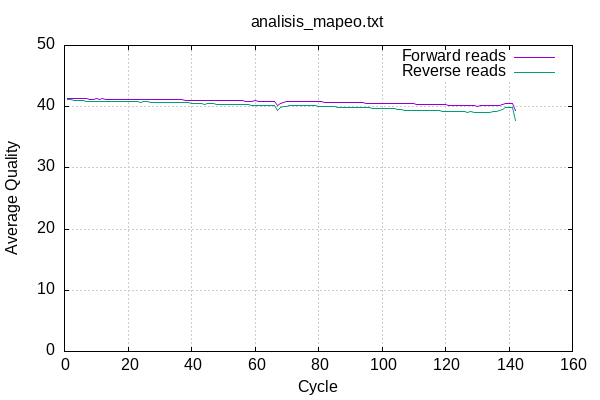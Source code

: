 
            set terminal png size 600,400 truecolor
            set output "./5.Analisis_mapeo/informe_mapeo-quals.png"
            set grid xtics ytics y2tics back lc rgb "#cccccc"
            set ylabel "Average Quality"
            set xlabel "Cycle"
            set yrange [0:50]
            set title "analisis_mapeo.txt" noenhanced
            plot '-' using 1:2 with lines title 'Forward reads' , '-' using 1:2 with lines title 'Reverse reads'
        1	41.39
2	41.38
3	41.38
4	41.35
5	41.30
6	41.29
7	41.29
8	41.23
9	41.25
10	41.26
11	41.23
12	41.26
13	41.23
14	41.23
15	41.21
16	41.21
17	41.22
18	41.23
19	41.19
20	41.18
21	41.16
22	41.16
23	41.15
24	41.16
25	41.16
26	41.16
27	41.16
28	41.15
29	41.13
30	41.12
31	41.15
32	41.12
33	41.11
34	41.11
35	41.10
36	41.13
37	41.11
38	41.08
39	41.08
40	41.07
41	41.06
42	41.07
43	41.06
44	41.04
45	41.02
46	41.02
47	41.02
48	41.01
49	40.96
50	40.95
51	40.95
52	40.95
53	40.94
54	40.97
55	40.96
56	40.95
57	40.90
58	40.91
59	40.92
60	40.94
61	40.93
62	40.92
63	40.91
64	40.89
65	40.88
66	40.86
67	40.25
68	40.57
69	40.73
70	40.80
71	40.82
72	40.84
73	40.83
74	40.85
75	40.86
76	40.84
77	40.81
78	40.81
79	40.80
80	40.77
81	40.77
82	40.75
83	40.76
84	40.75
85	40.73
86	40.70
87	40.68
88	40.70
89	40.70
90	40.69
91	40.68
92	40.67
93	40.66
94	40.62
95	40.60
96	40.60
97	40.57
98	40.55
99	40.56
100	40.55
101	40.54
102	40.51
103	40.55
104	40.53
105	40.52
106	40.46
107	40.49
108	40.50
109	40.47
110	40.45
111	40.40
112	40.43
113	40.39
114	40.42
115	40.39
116	40.37
117	40.35
118	40.35
119	40.30
120	40.31
121	40.27
122	40.19
123	40.23
124	40.25
125	40.23
126	40.16
127	40.16
128	40.13
129	40.13
130	40.10
131	40.12
132	40.12
133	40.12
134	40.12
135	40.15
136	40.21
137	40.24
138	40.34
139	40.54
140	40.58
141	40.58
142	39.30
end
1	41.18
2	41.10
3	41.09
4	41.05
5	40.94
6	40.97
7	40.93
8	40.79
9	40.88
10	40.88
11	40.88
12	40.85
13	40.83
14	40.85
15	40.85
16	40.80
17	40.80
18	40.82
19	40.83
20	40.81
21	40.80
22	40.80
23	40.79
24	40.74
25	40.78
26	40.77
27	40.72
28	40.73
29	40.70
30	40.72
31	40.70
32	40.70
33	40.64
34	40.66
35	40.66
36	40.63
37	40.63
38	40.63
39	40.63
40	40.60
41	40.55
42	40.55
43	40.52
44	40.44
45	40.48
46	40.50
47	40.49
48	40.44
49	40.43
50	40.41
51	40.41
52	40.38
53	40.41
54	40.37
55	40.39
56	40.37
57	40.32
58	40.30
59	40.27
60	40.27
61	40.24
62	40.24
63	40.25
64	40.26
65	40.26
66	40.23
67	39.38
68	39.84
69	39.99
70	40.10
71	40.17
72	40.20
73	40.13
74	40.14
75	40.17
76	40.13
77	40.13
78	40.16
79	40.12
80	40.08
81	40.05
82	40.07
83	40.08
84	40.02
85	39.99
86	39.82
87	39.89
88	39.92
89	39.92
90	39.90
91	39.93
92	39.90
93	39.89
94	39.87
95	39.84
96	39.80
97	39.77
98	39.77
99	39.70
100	39.72
101	39.65
102	39.63
103	39.67
104	39.65
105	39.60
106	39.48
107	39.44
108	39.30
109	39.38
110	39.45
111	39.39
112	39.41
113	39.36
114	39.36
115	39.36
116	39.32
117	39.31
118	39.30
119	39.28
120	39.28
121	39.25
122	39.22
123	39.26
124	39.23
125	39.25
126	39.14
127	39.08
128	39.15
129	39.07
130	39.07
131	39.09
132	39.08
133	39.06
134	39.10
135	39.18
136	39.22
137	39.31
138	39.55
139	39.84
140	39.89
141	39.89
142	37.73
end

